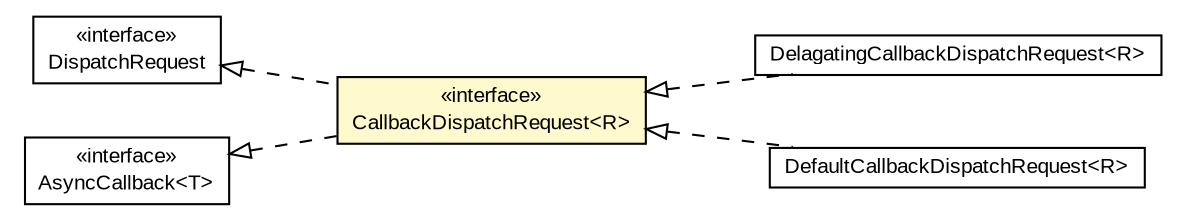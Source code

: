 #!/usr/local/bin/dot
#
# Class diagram 
# Generated by UMLGraph version R5_6-24-gf6e263 (http://www.umlgraph.org/)
#

digraph G {
	edge [fontname="arial",fontsize=10,labelfontname="arial",labelfontsize=10];
	node [fontname="arial",fontsize=10,shape=plaintext];
	nodesep=0.25;
	ranksep=0.5;
	rankdir=LR;
	// com.gwtplatform.dispatch.shared.DispatchRequest
	c152179 [label=<<table title="com.gwtplatform.dispatch.shared.DispatchRequest" border="0" cellborder="1" cellspacing="0" cellpadding="2" port="p" href="../shared/DispatchRequest.html">
		<tr><td><table border="0" cellspacing="0" cellpadding="1">
<tr><td align="center" balign="center"> &#171;interface&#187; </td></tr>
<tr><td align="center" balign="center"> DispatchRequest </td></tr>
		</table></td></tr>
		</table>>, URL="../shared/DispatchRequest.html", fontname="arial", fontcolor="black", fontsize=10.0];
	// com.gwtplatform.dispatch.client.DelagatingCallbackDispatchRequest<R>
	c152220 [label=<<table title="com.gwtplatform.dispatch.client.DelagatingCallbackDispatchRequest" border="0" cellborder="1" cellspacing="0" cellpadding="2" port="p" href="./DelagatingCallbackDispatchRequest.html">
		<tr><td><table border="0" cellspacing="0" cellpadding="1">
<tr><td align="center" balign="center"> DelagatingCallbackDispatchRequest&lt;R&gt; </td></tr>
		</table></td></tr>
		</table>>, URL="./DelagatingCallbackDispatchRequest.html", fontname="arial", fontcolor="black", fontsize=10.0];
	// com.gwtplatform.dispatch.client.DefaultCallbackDispatchRequest<R>
	c152223 [label=<<table title="com.gwtplatform.dispatch.client.DefaultCallbackDispatchRequest" border="0" cellborder="1" cellspacing="0" cellpadding="2" port="p" href="./DefaultCallbackDispatchRequest.html">
		<tr><td><table border="0" cellspacing="0" cellpadding="1">
<tr><td align="center" balign="center"> DefaultCallbackDispatchRequest&lt;R&gt; </td></tr>
		</table></td></tr>
		</table>>, URL="./DefaultCallbackDispatchRequest.html", fontname="arial", fontcolor="black", fontsize=10.0];
	// com.gwtplatform.dispatch.client.CallbackDispatchRequest<R>
	c152225 [label=<<table title="com.gwtplatform.dispatch.client.CallbackDispatchRequest" border="0" cellborder="1" cellspacing="0" cellpadding="2" port="p" bgcolor="lemonChiffon" href="./CallbackDispatchRequest.html">
		<tr><td><table border="0" cellspacing="0" cellpadding="1">
<tr><td align="center" balign="center"> &#171;interface&#187; </td></tr>
<tr><td align="center" balign="center"> CallbackDispatchRequest&lt;R&gt; </td></tr>
		</table></td></tr>
		</table>>, URL="./CallbackDispatchRequest.html", fontname="arial", fontcolor="black", fontsize=10.0];
	//com.gwtplatform.dispatch.client.DelagatingCallbackDispatchRequest<R> implements com.gwtplatform.dispatch.client.CallbackDispatchRequest<R>
	c152225:p -> c152220:p [dir=back,arrowtail=empty,style=dashed];
	//com.gwtplatform.dispatch.client.DefaultCallbackDispatchRequest<R> implements com.gwtplatform.dispatch.client.CallbackDispatchRequest<R>
	c152225:p -> c152223:p [dir=back,arrowtail=empty,style=dashed];
	//com.gwtplatform.dispatch.client.CallbackDispatchRequest<R> implements com.google.gwt.user.client.rpc.AsyncCallback<T>
	c152872:p -> c152225:p [dir=back,arrowtail=empty,style=dashed];
	//com.gwtplatform.dispatch.client.CallbackDispatchRequest<R> implements com.gwtplatform.dispatch.shared.DispatchRequest
	c152179:p -> c152225:p [dir=back,arrowtail=empty,style=dashed];
	// com.google.gwt.user.client.rpc.AsyncCallback<T>
	c152872 [label=<<table title="com.google.gwt.user.client.rpc.AsyncCallback" border="0" cellborder="1" cellspacing="0" cellpadding="2" port="p" href="http://google-web-toolkit.googlecode.com/svn/javadoc/latest/com/google/gwt/user/client/rpc/AsyncCallback.html">
		<tr><td><table border="0" cellspacing="0" cellpadding="1">
<tr><td align="center" balign="center"> &#171;interface&#187; </td></tr>
<tr><td align="center" balign="center"> AsyncCallback&lt;T&gt; </td></tr>
		</table></td></tr>
		</table>>, URL="http://google-web-toolkit.googlecode.com/svn/javadoc/latest/com/google/gwt/user/client/rpc/AsyncCallback.html", fontname="arial", fontcolor="black", fontsize=10.0];
}

